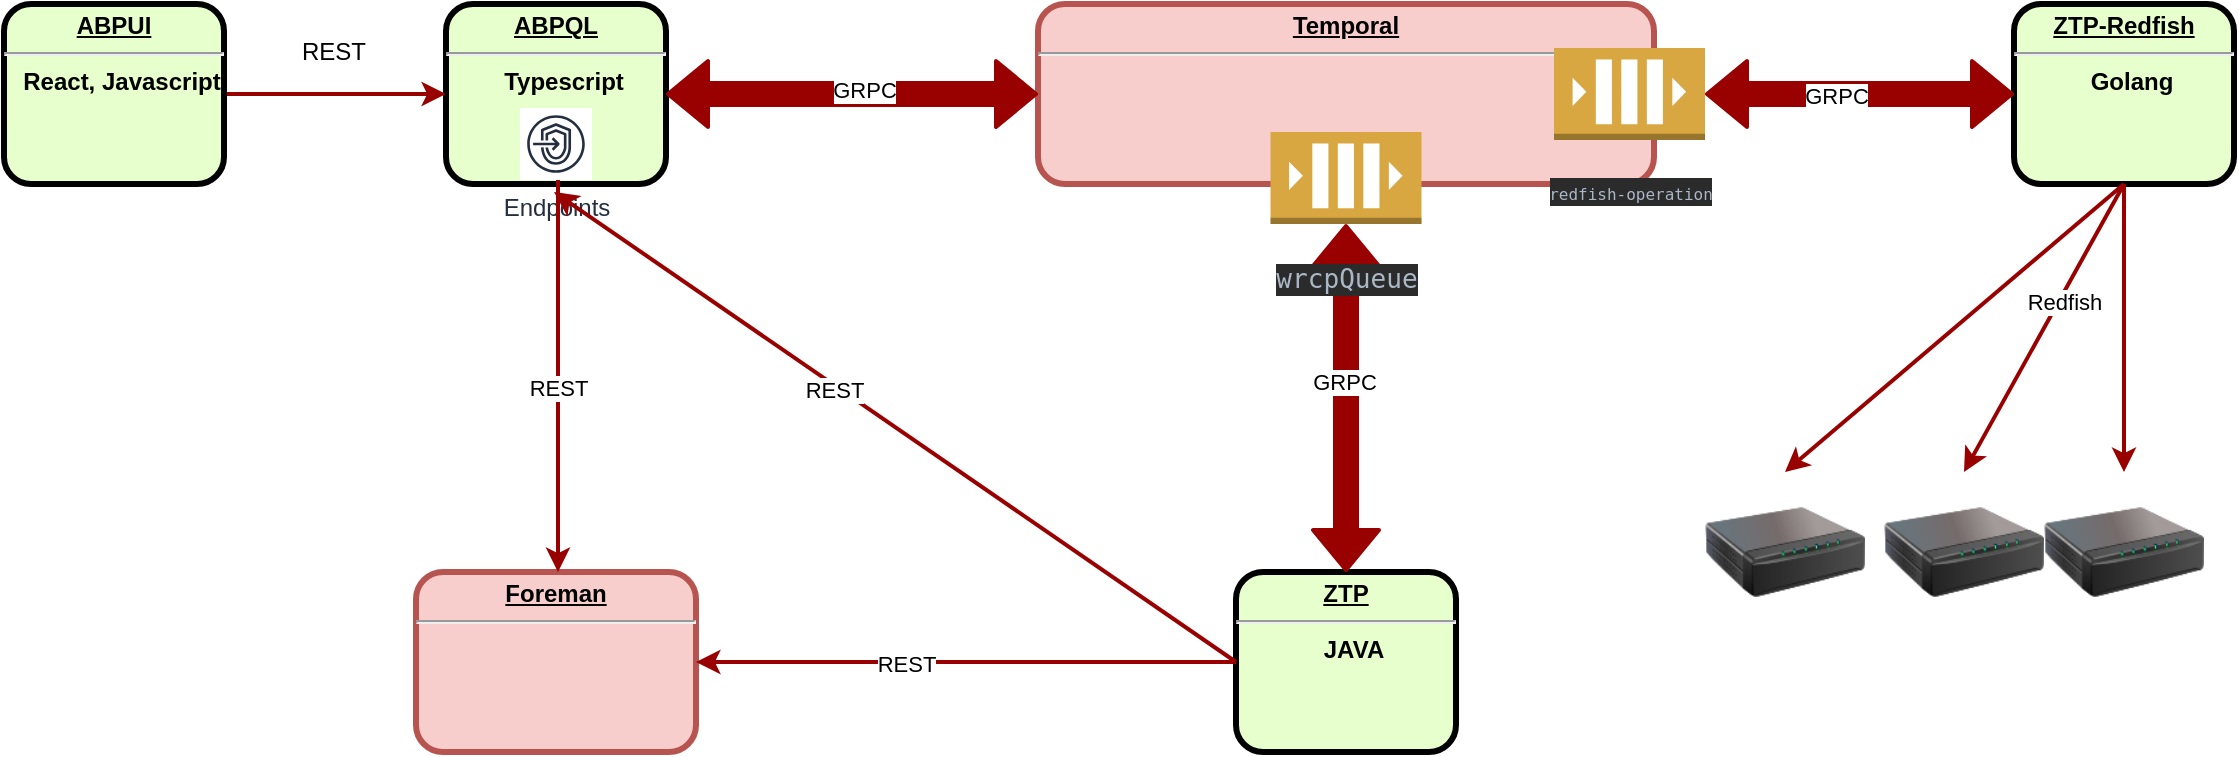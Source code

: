 <mxfile version="21.6.9" type="github">
  <diagram name="Page-1" id="c7558073-3199-34d8-9f00-42111426c3f3">
    <mxGraphModel dx="1462" dy="800" grid="1" gridSize="10" guides="1" tooltips="1" connect="1" arrows="1" fold="1" page="1" pageScale="1" pageWidth="1169" pageHeight="827" background="none" math="0" shadow="0">
      <root>
        <mxCell id="0" />
        <mxCell id="1" parent="0" />
        <mxCell id="2" value="&lt;p style=&quot;margin: 0px; margin-top: 4px; text-align: center; text-decoration: underline;&quot;&gt;&lt;strong&gt;ABPQL&lt;br&gt;&lt;/strong&gt;&lt;/p&gt;&lt;hr&gt;&lt;p style=&quot;margin: 0px; margin-left: 8px;&quot;&gt;Typescript&lt;/p&gt;" style="verticalAlign=middle;align=center;overflow=fill;fontSize=12;fontFamily=Helvetica;html=1;rounded=1;fontStyle=1;strokeWidth=3;fillColor=#E6FFCC" parent="1" vertex="1">
          <mxGeometry x="236" y="236" width="110" height="90" as="geometry" />
        </mxCell>
        <mxCell id="37" value="" style="edgeStyle=none;noEdgeStyle=1;strokeColor=#990000;strokeWidth=2" parent="1" target="2" edge="1">
          <mxGeometry width="100" height="100" relative="1" as="geometry">
            <mxPoint x="120" y="281" as="sourcePoint" />
            <mxPoint x="380" y="90" as="targetPoint" />
          </mxGeometry>
        </mxCell>
        <mxCell id="52" value="REST" style="text;spacingTop=-5;align=center" parent="1" vertex="1">
          <mxGeometry x="165" y="251" width="30" height="20" as="geometry" />
        </mxCell>
        <mxCell id="Vciy-SmRDI5QlQ2o9Kxp-97" value="&lt;p style=&quot;margin: 0px; margin-top: 4px; text-align: center; text-decoration: underline;&quot;&gt;&lt;strong&gt;ABPUI&lt;br&gt;&lt;/strong&gt;&lt;/p&gt;&lt;hr&gt;&lt;p style=&quot;margin: 0px; margin-left: 8px;&quot;&gt;React, Javascript&lt;/p&gt;" style="verticalAlign=middle;align=center;overflow=fill;fontSize=12;fontFamily=Helvetica;html=1;rounded=1;fontStyle=1;strokeWidth=3;fillColor=#E6FFCC" vertex="1" parent="1">
          <mxGeometry x="15" y="236" width="110" height="90" as="geometry" />
        </mxCell>
        <mxCell id="Vciy-SmRDI5QlQ2o9Kxp-100" value="&lt;p style=&quot;margin: 0px; margin-top: 4px; text-align: center; text-decoration: underline;&quot;&gt;&lt;strong&gt;Temporal&lt;br&gt;&lt;/strong&gt;&lt;/p&gt;&lt;hr&gt;&lt;p style=&quot;margin: 0px; margin-left: 8px;&quot;&gt;&lt;br&gt;&lt;/p&gt;" style="verticalAlign=middle;align=center;overflow=fill;fontSize=12;fontFamily=Helvetica;html=1;rounded=1;fontStyle=1;strokeWidth=3;fillColor=#f8cecc;strokeColor=#b85450;" vertex="1" parent="1">
          <mxGeometry x="532" y="236" width="308" height="90" as="geometry" />
        </mxCell>
        <mxCell id="Vciy-SmRDI5QlQ2o9Kxp-103" value="" style="shape=flexArrow;endArrow=classic;startArrow=classic;html=1;rounded=1;entryX=0;entryY=0.5;entryDx=0;entryDy=0;exitX=1;exitY=0.5;exitDx=0;exitDy=0;strokeColor=#990000;strokeWidth=2;fillColor=#990000;" edge="1" parent="1" source="2" target="Vciy-SmRDI5QlQ2o9Kxp-100">
          <mxGeometry width="100" height="100" relative="1" as="geometry">
            <mxPoint x="370" y="351" as="sourcePoint" />
            <mxPoint x="470" y="251" as="targetPoint" />
          </mxGeometry>
        </mxCell>
        <mxCell id="Vciy-SmRDI5QlQ2o9Kxp-141" value="GRPC" style="edgeLabel;html=1;align=center;verticalAlign=middle;resizable=0;points=[];" vertex="1" connectable="0" parent="Vciy-SmRDI5QlQ2o9Kxp-103">
          <mxGeometry x="0.061" y="2" relative="1" as="geometry">
            <mxPoint as="offset" />
          </mxGeometry>
        </mxCell>
        <mxCell id="Vciy-SmRDI5QlQ2o9Kxp-106" value="&lt;p style=&quot;margin: 0px; margin-top: 4px; text-align: center; text-decoration: underline;&quot;&gt;&lt;strong&gt;ZTP&lt;br&gt;&lt;/strong&gt;&lt;/p&gt;&lt;hr&gt;&lt;p style=&quot;margin: 0px; margin-left: 8px;&quot;&gt;JAVA&lt;/p&gt;" style="verticalAlign=middle;align=center;overflow=fill;fontSize=12;fontFamily=Helvetica;html=1;rounded=1;fontStyle=1;strokeWidth=3;fillColor=#E6FFCC" vertex="1" parent="1">
          <mxGeometry x="631" y="520" width="110" height="90" as="geometry" />
        </mxCell>
        <mxCell id="Vciy-SmRDI5QlQ2o9Kxp-107" value="" style="shape=flexArrow;endArrow=classic;startArrow=classic;html=1;rounded=1;entryX=0.5;entryY=1;entryDx=0;entryDy=0;exitX=0.5;exitY=0;exitDx=0;exitDy=0;strokeColor=#990000;strokeWidth=2;fillColor=#990000;entryPerimeter=0;" edge="1" parent="1" source="Vciy-SmRDI5QlQ2o9Kxp-106" target="Vciy-SmRDI5QlQ2o9Kxp-131">
          <mxGeometry width="100" height="100" relative="1" as="geometry">
            <mxPoint x="518" y="400" as="sourcePoint" />
            <mxPoint x="686" y="334" as="targetPoint" />
          </mxGeometry>
        </mxCell>
        <mxCell id="Vciy-SmRDI5QlQ2o9Kxp-136" value="GRPC" style="edgeLabel;html=1;align=center;verticalAlign=middle;resizable=0;points=[];" vertex="1" connectable="0" parent="Vciy-SmRDI5QlQ2o9Kxp-107">
          <mxGeometry x="0.101" y="1" relative="1" as="geometry">
            <mxPoint y="1" as="offset" />
          </mxGeometry>
        </mxCell>
        <mxCell id="Vciy-SmRDI5QlQ2o9Kxp-111" value="Endpoints" style="sketch=0;outlineConnect=0;fontColor=#232F3E;gradientColor=none;strokeColor=#232F3E;fillColor=#ffffff;dashed=0;verticalLabelPosition=bottom;verticalAlign=top;align=center;html=1;fontSize=12;fontStyle=0;aspect=fixed;shape=mxgraph.aws4.resourceIcon;resIcon=mxgraph.aws4.endpoints;" vertex="1" parent="1">
          <mxGeometry x="273" y="288" width="36" height="36" as="geometry" />
        </mxCell>
        <mxCell id="Vciy-SmRDI5QlQ2o9Kxp-112" value="&lt;p style=&quot;margin: 0px; margin-top: 4px; text-align: center; text-decoration: underline;&quot;&gt;&lt;strong&gt;Foreman&lt;br&gt;&lt;/strong&gt;&lt;/p&gt;&lt;hr&gt;&lt;p style=&quot;margin: 0px; margin-left: 8px;&quot;&gt;&lt;br&gt;&lt;/p&gt;" style="verticalAlign=middle;align=center;overflow=fill;fontSize=12;fontFamily=Helvetica;html=1;rounded=1;fontStyle=1;strokeWidth=3;fillColor=#f8cecc;strokeColor=#b85450;" vertex="1" parent="1">
          <mxGeometry x="221" y="520" width="140" height="90" as="geometry" />
        </mxCell>
        <mxCell id="Vciy-SmRDI5QlQ2o9Kxp-113" value="" style="edgeStyle=none;noEdgeStyle=1;strokeColor=#990000;strokeWidth=2;entryX=0.5;entryY=0;entryDx=0;entryDy=0;" edge="1" parent="1">
          <mxGeometry width="100" height="100" relative="1" as="geometry">
            <mxPoint x="292" y="324" as="sourcePoint" />
            <mxPoint x="292.0" y="520" as="targetPoint" />
          </mxGeometry>
        </mxCell>
        <mxCell id="Vciy-SmRDI5QlQ2o9Kxp-140" value="REST" style="edgeLabel;html=1;align=center;verticalAlign=middle;resizable=0;points=[];" vertex="1" connectable="0" parent="Vciy-SmRDI5QlQ2o9Kxp-113">
          <mxGeometry x="0.06" relative="1" as="geometry">
            <mxPoint as="offset" />
          </mxGeometry>
        </mxCell>
        <mxCell id="Vciy-SmRDI5QlQ2o9Kxp-117" value="" style="edgeStyle=none;noEdgeStyle=1;strokeColor=#990000;strokeWidth=2;entryX=1;entryY=0.5;entryDx=0;entryDy=0;" edge="1" parent="1" source="Vciy-SmRDI5QlQ2o9Kxp-106" target="Vciy-SmRDI5QlQ2o9Kxp-112">
          <mxGeometry width="100" height="100" relative="1" as="geometry">
            <mxPoint x="540" y="565" as="sourcePoint" />
            <mxPoint x="302.0" y="530" as="targetPoint" />
          </mxGeometry>
        </mxCell>
        <mxCell id="Vciy-SmRDI5QlQ2o9Kxp-139" value="REST" style="edgeLabel;html=1;align=center;verticalAlign=middle;resizable=0;points=[];" vertex="1" connectable="0" parent="Vciy-SmRDI5QlQ2o9Kxp-117">
          <mxGeometry x="0.219" y="1" relative="1" as="geometry">
            <mxPoint x="-1" as="offset" />
          </mxGeometry>
        </mxCell>
        <mxCell id="Vciy-SmRDI5QlQ2o9Kxp-118" value="" style="edgeStyle=none;noEdgeStyle=1;strokeColor=#990000;strokeWidth=2;exitX=0;exitY=0.5;exitDx=0;exitDy=0;" edge="1" parent="1" source="Vciy-SmRDI5QlQ2o9Kxp-106">
          <mxGeometry width="100" height="100" relative="1" as="geometry">
            <mxPoint x="552" y="575" as="sourcePoint" />
            <mxPoint x="290" y="330" as="targetPoint" />
          </mxGeometry>
        </mxCell>
        <mxCell id="Vciy-SmRDI5QlQ2o9Kxp-137" value="REST" style="edgeLabel;html=1;align=center;verticalAlign=middle;resizable=0;points=[];" vertex="1" connectable="0" parent="Vciy-SmRDI5QlQ2o9Kxp-118">
          <mxGeometry x="0.17" y="3" relative="1" as="geometry">
            <mxPoint y="-1" as="offset" />
          </mxGeometry>
        </mxCell>
        <mxCell id="Vciy-SmRDI5QlQ2o9Kxp-121" value="&lt;p style=&quot;margin: 0px; margin-top: 4px; text-align: center; text-decoration: underline;&quot;&gt;&lt;strong&gt;ZTP-Redfish&lt;br&gt;&lt;/strong&gt;&lt;/p&gt;&lt;hr&gt;&lt;p style=&quot;margin: 0px; margin-left: 8px;&quot;&gt;Golang&lt;/p&gt;" style="verticalAlign=middle;align=center;overflow=fill;fontSize=12;fontFamily=Helvetica;html=1;rounded=1;fontStyle=1;strokeWidth=3;fillColor=#E6FFCC" vertex="1" parent="1">
          <mxGeometry x="1020" y="236" width="110" height="90" as="geometry" />
        </mxCell>
        <mxCell id="Vciy-SmRDI5QlQ2o9Kxp-127" value="" style="shape=flexArrow;endArrow=classic;startArrow=classic;html=1;rounded=1;exitX=0;exitY=0.5;exitDx=0;exitDy=0;strokeColor=#990000;strokeWidth=2;fillColor=#990000;" edge="1" parent="1" source="Vciy-SmRDI5QlQ2o9Kxp-121" target="Vciy-SmRDI5QlQ2o9Kxp-124">
          <mxGeometry width="100" height="100" relative="1" as="geometry">
            <mxPoint x="1020" y="279" as="sourcePoint" />
            <mxPoint x="690" y="280" as="targetPoint" />
          </mxGeometry>
        </mxCell>
        <mxCell id="Vciy-SmRDI5QlQ2o9Kxp-142" value="GRPC" style="edgeLabel;html=1;align=center;verticalAlign=middle;resizable=0;points=[];" vertex="1" connectable="0" parent="Vciy-SmRDI5QlQ2o9Kxp-127">
          <mxGeometry x="0.14" y="1" relative="1" as="geometry">
            <mxPoint x="-1" as="offset" />
          </mxGeometry>
        </mxCell>
        <mxCell id="Vciy-SmRDI5QlQ2o9Kxp-124" value="&lt;div style=&quot;background-color:#2b2b2b;color:#a9b7c6&quot;&gt;&lt;pre style=&quot;font-family: &amp;quot;JetBrains Mono&amp;quot;, monospace;&quot;&gt;&lt;div style=&quot;&quot;&gt;&lt;pre style=&quot;font-family: &amp;quot;JetBrains Mono&amp;quot;, monospace;&quot;&gt;&lt;font style=&quot;font-size: 8px;&quot;&gt;redfish-operation&lt;/font&gt;&lt;/pre&gt;&lt;/div&gt;&lt;/pre&gt;&lt;/div&gt;" style="outlineConnect=0;dashed=0;verticalLabelPosition=bottom;verticalAlign=top;align=center;html=1;shape=mxgraph.aws3.queue;fillColor=#D9A741;gradientColor=none;" vertex="1" parent="1">
          <mxGeometry x="790" y="258" width="75.5" height="46" as="geometry" />
        </mxCell>
        <mxCell id="Vciy-SmRDI5QlQ2o9Kxp-131" value="&lt;div style=&quot;background-color:#2b2b2b;color:#a9b7c6&quot;&gt;&lt;pre style=&quot;font-family: &amp;quot;JetBrains Mono&amp;quot;, monospace;&quot;&gt;&lt;div style=&quot;&quot;&gt;&lt;pre style=&quot;font-family: &amp;quot;JetBrains Mono&amp;quot;, monospace;&quot;&gt;&lt;pre style=&quot;font-family:&#39;JetBrains Mono&#39;,monospace;font-size:9.8pt;&quot;&gt;&lt;div&gt;&lt;pre style=&quot;font-family:&#39;JetBrains Mono&#39;,monospace;font-size:9.8pt;&quot;&gt;wrcpQueue&lt;/pre&gt;&lt;/div&gt;&lt;/pre&gt;&lt;/pre&gt;&lt;/div&gt;&lt;/pre&gt;&lt;/div&gt;" style="outlineConnect=0;dashed=0;verticalLabelPosition=bottom;verticalAlign=top;align=center;html=1;shape=mxgraph.aws3.queue;fillColor=#D9A741;gradientColor=none;" vertex="1" parent="1">
          <mxGeometry x="648.25" y="300" width="75.5" height="46" as="geometry" />
        </mxCell>
        <mxCell id="Vciy-SmRDI5QlQ2o9Kxp-133" value="" style="image;html=1;image=img/lib/clip_art/networking/Print_Server_128x128.png" vertex="1" parent="1">
          <mxGeometry x="1035" y="470" width="80" height="80" as="geometry" />
        </mxCell>
        <mxCell id="Vciy-SmRDI5QlQ2o9Kxp-134" value="" style="edgeStyle=none;noEdgeStyle=1;strokeColor=#990000;strokeWidth=2;exitX=0.5;exitY=1;exitDx=0;exitDy=0;entryX=0.5;entryY=0;entryDx=0;entryDy=0;" edge="1" parent="1" source="Vciy-SmRDI5QlQ2o9Kxp-121" target="Vciy-SmRDI5QlQ2o9Kxp-133">
          <mxGeometry width="100" height="100" relative="1" as="geometry">
            <mxPoint x="684" y="575" as="sourcePoint" />
            <mxPoint x="343" y="340" as="targetPoint" />
          </mxGeometry>
        </mxCell>
        <mxCell id="Vciy-SmRDI5QlQ2o9Kxp-143" value="" style="image;html=1;image=img/lib/clip_art/networking/Print_Server_128x128.png" vertex="1" parent="1">
          <mxGeometry x="955" y="470" width="80" height="80" as="geometry" />
        </mxCell>
        <mxCell id="Vciy-SmRDI5QlQ2o9Kxp-144" value="" style="image;html=1;image=img/lib/clip_art/networking/Print_Server_128x128.png" vertex="1" parent="1">
          <mxGeometry x="865.5" y="470" width="80" height="80" as="geometry" />
        </mxCell>
        <mxCell id="Vciy-SmRDI5QlQ2o9Kxp-145" value="" style="edgeStyle=none;noEdgeStyle=1;strokeColor=#990000;strokeWidth=2;entryX=0.5;entryY=0;entryDx=0;entryDy=0;exitX=0.5;exitY=1;exitDx=0;exitDy=0;" edge="1" parent="1" source="Vciy-SmRDI5QlQ2o9Kxp-121" target="Vciy-SmRDI5QlQ2o9Kxp-143">
          <mxGeometry width="100" height="100" relative="1" as="geometry">
            <mxPoint x="1020" y="360" as="sourcePoint" />
            <mxPoint x="1085" y="480" as="targetPoint" />
          </mxGeometry>
        </mxCell>
        <mxCell id="Vciy-SmRDI5QlQ2o9Kxp-146" value="Redfish" style="edgeLabel;html=1;align=center;verticalAlign=middle;resizable=0;points=[];" vertex="1" connectable="0" parent="Vciy-SmRDI5QlQ2o9Kxp-145">
          <mxGeometry x="-0.191" y="2" relative="1" as="geometry">
            <mxPoint as="offset" />
          </mxGeometry>
        </mxCell>
        <mxCell id="Vciy-SmRDI5QlQ2o9Kxp-147" value="" style="edgeStyle=none;noEdgeStyle=1;strokeColor=#990000;strokeWidth=2;entryX=0.5;entryY=0;entryDx=0;entryDy=0;exitX=0.5;exitY=1;exitDx=0;exitDy=0;" edge="1" parent="1" source="Vciy-SmRDI5QlQ2o9Kxp-121" target="Vciy-SmRDI5QlQ2o9Kxp-144">
          <mxGeometry width="100" height="100" relative="1" as="geometry">
            <mxPoint x="1085" y="336" as="sourcePoint" />
            <mxPoint x="1005" y="480" as="targetPoint" />
          </mxGeometry>
        </mxCell>
      </root>
    </mxGraphModel>
  </diagram>
</mxfile>
